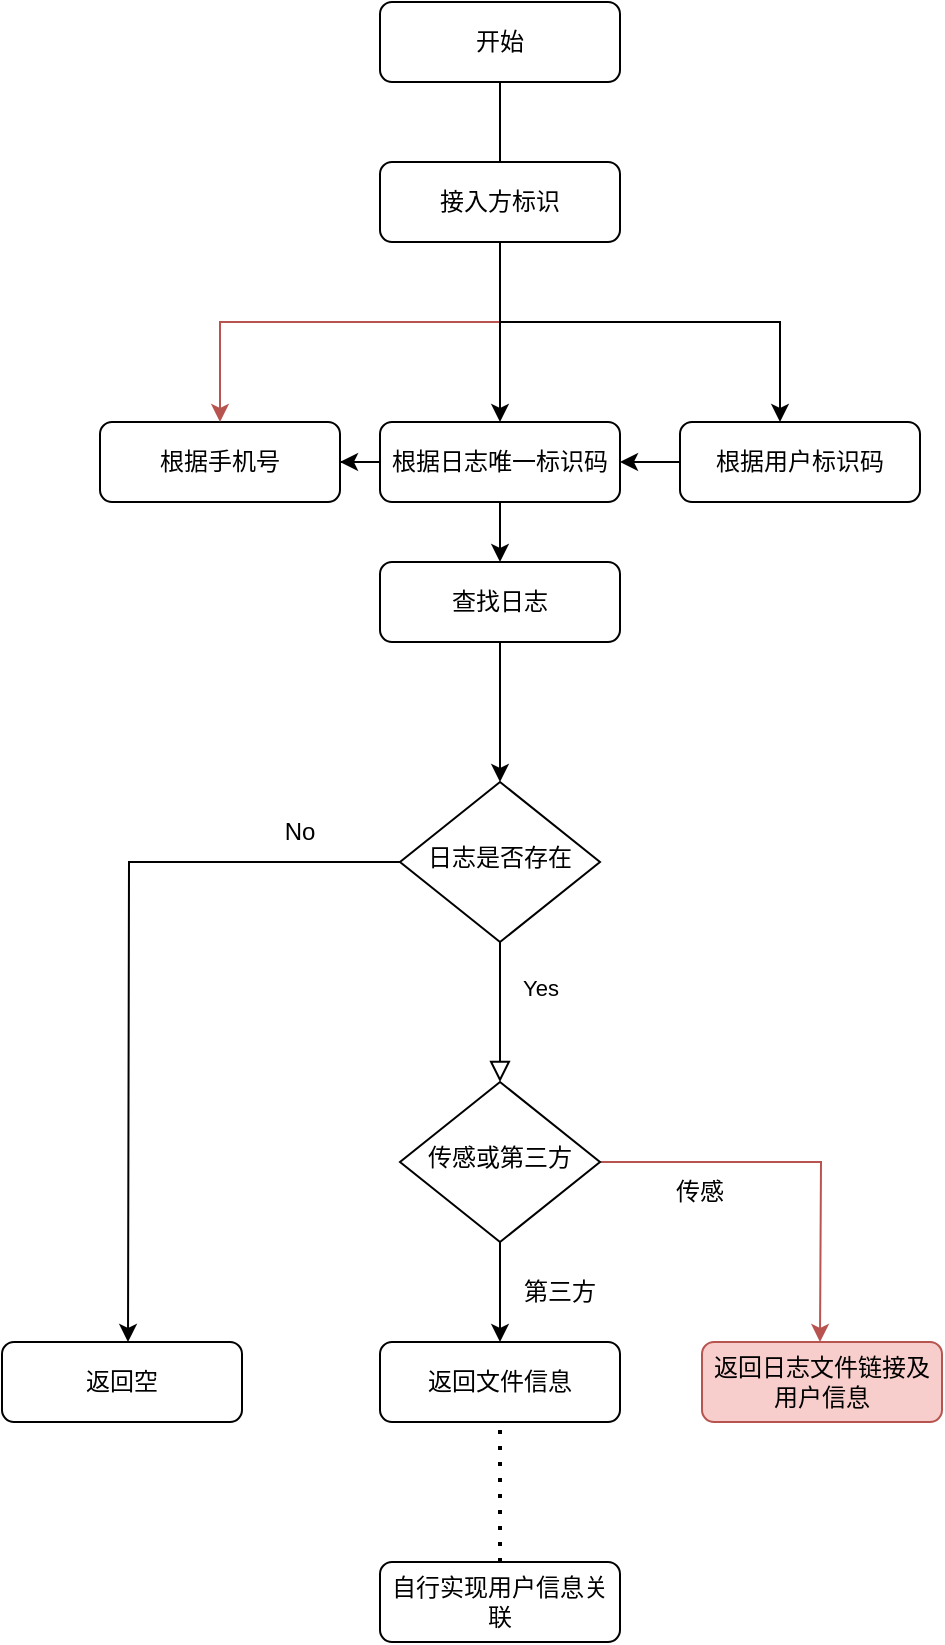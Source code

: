 <mxfile version="21.2.9" type="github">
  <diagram id="C5RBs43oDa-KdzZeNtuy" name="Page-1">
    <mxGraphModel dx="1434" dy="764" grid="1" gridSize="10" guides="1" tooltips="1" connect="1" arrows="1" fold="1" page="1" pageScale="1" pageWidth="827" pageHeight="1169" math="0" shadow="0">
      <root>
        <mxCell id="WIyWlLk6GJQsqaUBKTNV-0" />
        <mxCell id="WIyWlLk6GJQsqaUBKTNV-1" parent="WIyWlLk6GJQsqaUBKTNV-0" />
        <mxCell id="WIyWlLk6GJQsqaUBKTNV-7" value="根据手机号" style="rounded=1;whiteSpace=wrap;html=1;fontSize=12;glass=0;strokeWidth=1;shadow=0;" parent="WIyWlLk6GJQsqaUBKTNV-1" vertex="1">
          <mxGeometry x="209" y="270" width="120" height="40" as="geometry" />
        </mxCell>
        <mxCell id="nOgqFqpl8-SV1x2qPiuf-6" value="" style="edgeStyle=orthogonalEdgeStyle;rounded=0;orthogonalLoop=1;jettySize=auto;html=1;entryX=0.5;entryY=0;entryDx=0;entryDy=0;fillColor=#f8cecc;strokeColor=#b85450;" edge="1" parent="WIyWlLk6GJQsqaUBKTNV-1" source="nOgqFqpl8-SV1x2qPiuf-0" target="WIyWlLk6GJQsqaUBKTNV-7">
          <mxGeometry relative="1" as="geometry">
            <Array as="points">
              <mxPoint x="409" y="220" />
              <mxPoint x="269" y="220" />
            </Array>
          </mxGeometry>
        </mxCell>
        <mxCell id="nOgqFqpl8-SV1x2qPiuf-7" value="" style="edgeStyle=orthogonalEdgeStyle;rounded=0;orthogonalLoop=1;jettySize=auto;html=1;" edge="1" parent="WIyWlLk6GJQsqaUBKTNV-1" source="nOgqFqpl8-SV1x2qPiuf-0" target="nOgqFqpl8-SV1x2qPiuf-3">
          <mxGeometry relative="1" as="geometry" />
        </mxCell>
        <mxCell id="nOgqFqpl8-SV1x2qPiuf-0" value="开始" style="rounded=1;whiteSpace=wrap;html=1;fontSize=12;glass=0;strokeWidth=1;shadow=0;" vertex="1" parent="WIyWlLk6GJQsqaUBKTNV-1">
          <mxGeometry x="349" y="60" width="120" height="40" as="geometry" />
        </mxCell>
        <mxCell id="nOgqFqpl8-SV1x2qPiuf-43" value="" style="edgeStyle=orthogonalEdgeStyle;rounded=0;orthogonalLoop=1;jettySize=auto;html=1;" edge="1" parent="WIyWlLk6GJQsqaUBKTNV-1" source="nOgqFqpl8-SV1x2qPiuf-3" target="nOgqFqpl8-SV1x2qPiuf-35">
          <mxGeometry relative="1" as="geometry" />
        </mxCell>
        <mxCell id="nOgqFqpl8-SV1x2qPiuf-47" value="" style="edgeStyle=orthogonalEdgeStyle;rounded=0;orthogonalLoop=1;jettySize=auto;html=1;" edge="1" parent="WIyWlLk6GJQsqaUBKTNV-1" source="nOgqFqpl8-SV1x2qPiuf-3" target="WIyWlLk6GJQsqaUBKTNV-7">
          <mxGeometry relative="1" as="geometry" />
        </mxCell>
        <mxCell id="nOgqFqpl8-SV1x2qPiuf-3" value="根据日志唯一标识码" style="rounded=1;whiteSpace=wrap;html=1;fontSize=12;glass=0;strokeWidth=1;shadow=0;" vertex="1" parent="WIyWlLk6GJQsqaUBKTNV-1">
          <mxGeometry x="349" y="270" width="120" height="40" as="geometry" />
        </mxCell>
        <mxCell id="nOgqFqpl8-SV1x2qPiuf-46" value="" style="edgeStyle=orthogonalEdgeStyle;rounded=0;orthogonalLoop=1;jettySize=auto;html=1;" edge="1" parent="WIyWlLk6GJQsqaUBKTNV-1" source="nOgqFqpl8-SV1x2qPiuf-5" target="nOgqFqpl8-SV1x2qPiuf-3">
          <mxGeometry relative="1" as="geometry" />
        </mxCell>
        <mxCell id="nOgqFqpl8-SV1x2qPiuf-5" value="根据用户标识码" style="rounded=1;whiteSpace=wrap;html=1;fontSize=12;glass=0;strokeWidth=1;shadow=0;" vertex="1" parent="WIyWlLk6GJQsqaUBKTNV-1">
          <mxGeometry x="499" y="270" width="120" height="40" as="geometry" />
        </mxCell>
        <mxCell id="nOgqFqpl8-SV1x2qPiuf-8" value="" style="edgeStyle=orthogonalEdgeStyle;rounded=0;orthogonalLoop=1;jettySize=auto;html=1;" edge="1" parent="WIyWlLk6GJQsqaUBKTNV-1">
          <mxGeometry relative="1" as="geometry">
            <mxPoint x="409" y="210" as="sourcePoint" />
            <mxPoint x="549" y="270" as="targetPoint" />
            <Array as="points">
              <mxPoint x="409" y="220" />
              <mxPoint x="549" y="220" />
            </Array>
          </mxGeometry>
        </mxCell>
        <mxCell id="nOgqFqpl8-SV1x2qPiuf-28" value="Yes" style="edgeStyle=orthogonalEdgeStyle;rounded=0;html=1;jettySize=auto;orthogonalLoop=1;fontSize=11;endArrow=block;endFill=0;endSize=8;strokeWidth=1;shadow=0;labelBackgroundColor=none;" edge="1" parent="WIyWlLk6GJQsqaUBKTNV-1" source="nOgqFqpl8-SV1x2qPiuf-30" target="nOgqFqpl8-SV1x2qPiuf-49">
          <mxGeometry x="-0.339" y="20" relative="1" as="geometry">
            <mxPoint as="offset" />
            <mxPoint x="363" y="640" as="targetPoint" />
          </mxGeometry>
        </mxCell>
        <mxCell id="nOgqFqpl8-SV1x2qPiuf-30" value="日志是否存在" style="rhombus;whiteSpace=wrap;html=1;shadow=0;fontFamily=Helvetica;fontSize=12;align=center;strokeWidth=1;spacing=6;spacingTop=-4;" vertex="1" parent="WIyWlLk6GJQsqaUBKTNV-1">
          <mxGeometry x="359" y="450" width="100" height="80" as="geometry" />
        </mxCell>
        <mxCell id="nOgqFqpl8-SV1x2qPiuf-31" value="返回空" style="rounded=1;whiteSpace=wrap;html=1;fontSize=12;glass=0;strokeWidth=1;shadow=0;" vertex="1" parent="WIyWlLk6GJQsqaUBKTNV-1">
          <mxGeometry x="160" y="730" width="120" height="40" as="geometry" />
        </mxCell>
        <mxCell id="nOgqFqpl8-SV1x2qPiuf-32" value="返回日志文件链接及用户信息" style="rounded=1;whiteSpace=wrap;html=1;fontSize=12;glass=0;strokeWidth=1;shadow=0;fillColor=#f8cecc;strokeColor=#b85450;" vertex="1" parent="WIyWlLk6GJQsqaUBKTNV-1">
          <mxGeometry x="510" y="730" width="120" height="40" as="geometry" />
        </mxCell>
        <mxCell id="nOgqFqpl8-SV1x2qPiuf-63" value="" style="edgeStyle=orthogonalEdgeStyle;rounded=0;orthogonalLoop=1;jettySize=auto;html=1;" edge="1" parent="WIyWlLk6GJQsqaUBKTNV-1" source="nOgqFqpl8-SV1x2qPiuf-35" target="nOgqFqpl8-SV1x2qPiuf-30">
          <mxGeometry relative="1" as="geometry" />
        </mxCell>
        <mxCell id="nOgqFqpl8-SV1x2qPiuf-35" value="查找日志" style="rounded=1;whiteSpace=wrap;html=1;fontSize=12;glass=0;strokeWidth=1;shadow=0;" vertex="1" parent="WIyWlLk6GJQsqaUBKTNV-1">
          <mxGeometry x="349" y="340" width="120" height="40" as="geometry" />
        </mxCell>
        <mxCell id="nOgqFqpl8-SV1x2qPiuf-50" value="" style="edgeStyle=orthogonalEdgeStyle;rounded=0;orthogonalLoop=1;jettySize=auto;html=1;fillColor=#f8cecc;strokeColor=#b85450;" edge="1" parent="WIyWlLk6GJQsqaUBKTNV-1" source="nOgqFqpl8-SV1x2qPiuf-49">
          <mxGeometry relative="1" as="geometry">
            <mxPoint x="569" y="730" as="targetPoint" />
          </mxGeometry>
        </mxCell>
        <mxCell id="nOgqFqpl8-SV1x2qPiuf-56" value="" style="edgeStyle=orthogonalEdgeStyle;rounded=0;orthogonalLoop=1;jettySize=auto;html=1;" edge="1" parent="WIyWlLk6GJQsqaUBKTNV-1" source="nOgqFqpl8-SV1x2qPiuf-49" target="nOgqFqpl8-SV1x2qPiuf-55">
          <mxGeometry relative="1" as="geometry" />
        </mxCell>
        <mxCell id="nOgqFqpl8-SV1x2qPiuf-49" value="传感或第三方" style="rhombus;whiteSpace=wrap;html=1;shadow=0;fontFamily=Helvetica;fontSize=12;align=center;strokeWidth=1;spacing=6;spacingTop=-4;" vertex="1" parent="WIyWlLk6GJQsqaUBKTNV-1">
          <mxGeometry x="359" y="600" width="100" height="80" as="geometry" />
        </mxCell>
        <mxCell id="nOgqFqpl8-SV1x2qPiuf-53" value="传感" style="text;strokeColor=none;align=center;fillColor=none;html=1;verticalAlign=middle;whiteSpace=wrap;rounded=0;" vertex="1" parent="WIyWlLk6GJQsqaUBKTNV-1">
          <mxGeometry x="479" y="640" width="60" height="30" as="geometry" />
        </mxCell>
        <mxCell id="nOgqFqpl8-SV1x2qPiuf-54" value="第三方" style="text;strokeColor=none;align=center;fillColor=none;html=1;verticalAlign=middle;whiteSpace=wrap;rounded=0;" vertex="1" parent="WIyWlLk6GJQsqaUBKTNV-1">
          <mxGeometry x="409" y="690" width="60" height="30" as="geometry" />
        </mxCell>
        <mxCell id="nOgqFqpl8-SV1x2qPiuf-55" value="返回文件信息" style="rounded=1;whiteSpace=wrap;html=1;fontSize=12;glass=0;strokeWidth=1;shadow=0;" vertex="1" parent="WIyWlLk6GJQsqaUBKTNV-1">
          <mxGeometry x="349" y="730" width="120" height="40" as="geometry" />
        </mxCell>
        <mxCell id="nOgqFqpl8-SV1x2qPiuf-59" value="" style="endArrow=none;dashed=1;html=1;dashPattern=1 3;strokeWidth=2;rounded=0;entryX=0.5;entryY=1;entryDx=0;entryDy=0;" edge="1" parent="WIyWlLk6GJQsqaUBKTNV-1" target="nOgqFqpl8-SV1x2qPiuf-55">
          <mxGeometry width="50" height="50" relative="1" as="geometry">
            <mxPoint x="409" y="840" as="sourcePoint" />
            <mxPoint x="399" y="810" as="targetPoint" />
          </mxGeometry>
        </mxCell>
        <mxCell id="nOgqFqpl8-SV1x2qPiuf-60" value="自行实现用户信息关联" style="rounded=1;whiteSpace=wrap;html=1;fontSize=12;glass=0;strokeWidth=1;shadow=0;" vertex="1" parent="WIyWlLk6GJQsqaUBKTNV-1">
          <mxGeometry x="349" y="840" width="120" height="40" as="geometry" />
        </mxCell>
        <mxCell id="nOgqFqpl8-SV1x2qPiuf-61" value="接入方标识" style="rounded=1;whiteSpace=wrap;html=1;fontSize=12;glass=0;strokeWidth=1;shadow=0;" vertex="1" parent="WIyWlLk6GJQsqaUBKTNV-1">
          <mxGeometry x="349" y="140" width="120" height="40" as="geometry" />
        </mxCell>
        <mxCell id="nOgqFqpl8-SV1x2qPiuf-64" value="" style="edgeStyle=orthogonalEdgeStyle;rounded=0;orthogonalLoop=1;jettySize=auto;html=1;entryX=0.5;entryY=0;entryDx=0;entryDy=0;exitX=0;exitY=0.5;exitDx=0;exitDy=0;" edge="1" parent="WIyWlLk6GJQsqaUBKTNV-1" source="nOgqFqpl8-SV1x2qPiuf-30">
          <mxGeometry relative="1" as="geometry">
            <mxPoint x="179" y="480" as="sourcePoint" />
            <mxPoint x="223" y="730" as="targetPoint" />
          </mxGeometry>
        </mxCell>
        <mxCell id="nOgqFqpl8-SV1x2qPiuf-65" value="No" style="text;strokeColor=none;align=center;fillColor=none;html=1;verticalAlign=middle;whiteSpace=wrap;rounded=0;" vertex="1" parent="WIyWlLk6GJQsqaUBKTNV-1">
          <mxGeometry x="279" y="460" width="60" height="30" as="geometry" />
        </mxCell>
      </root>
    </mxGraphModel>
  </diagram>
</mxfile>
